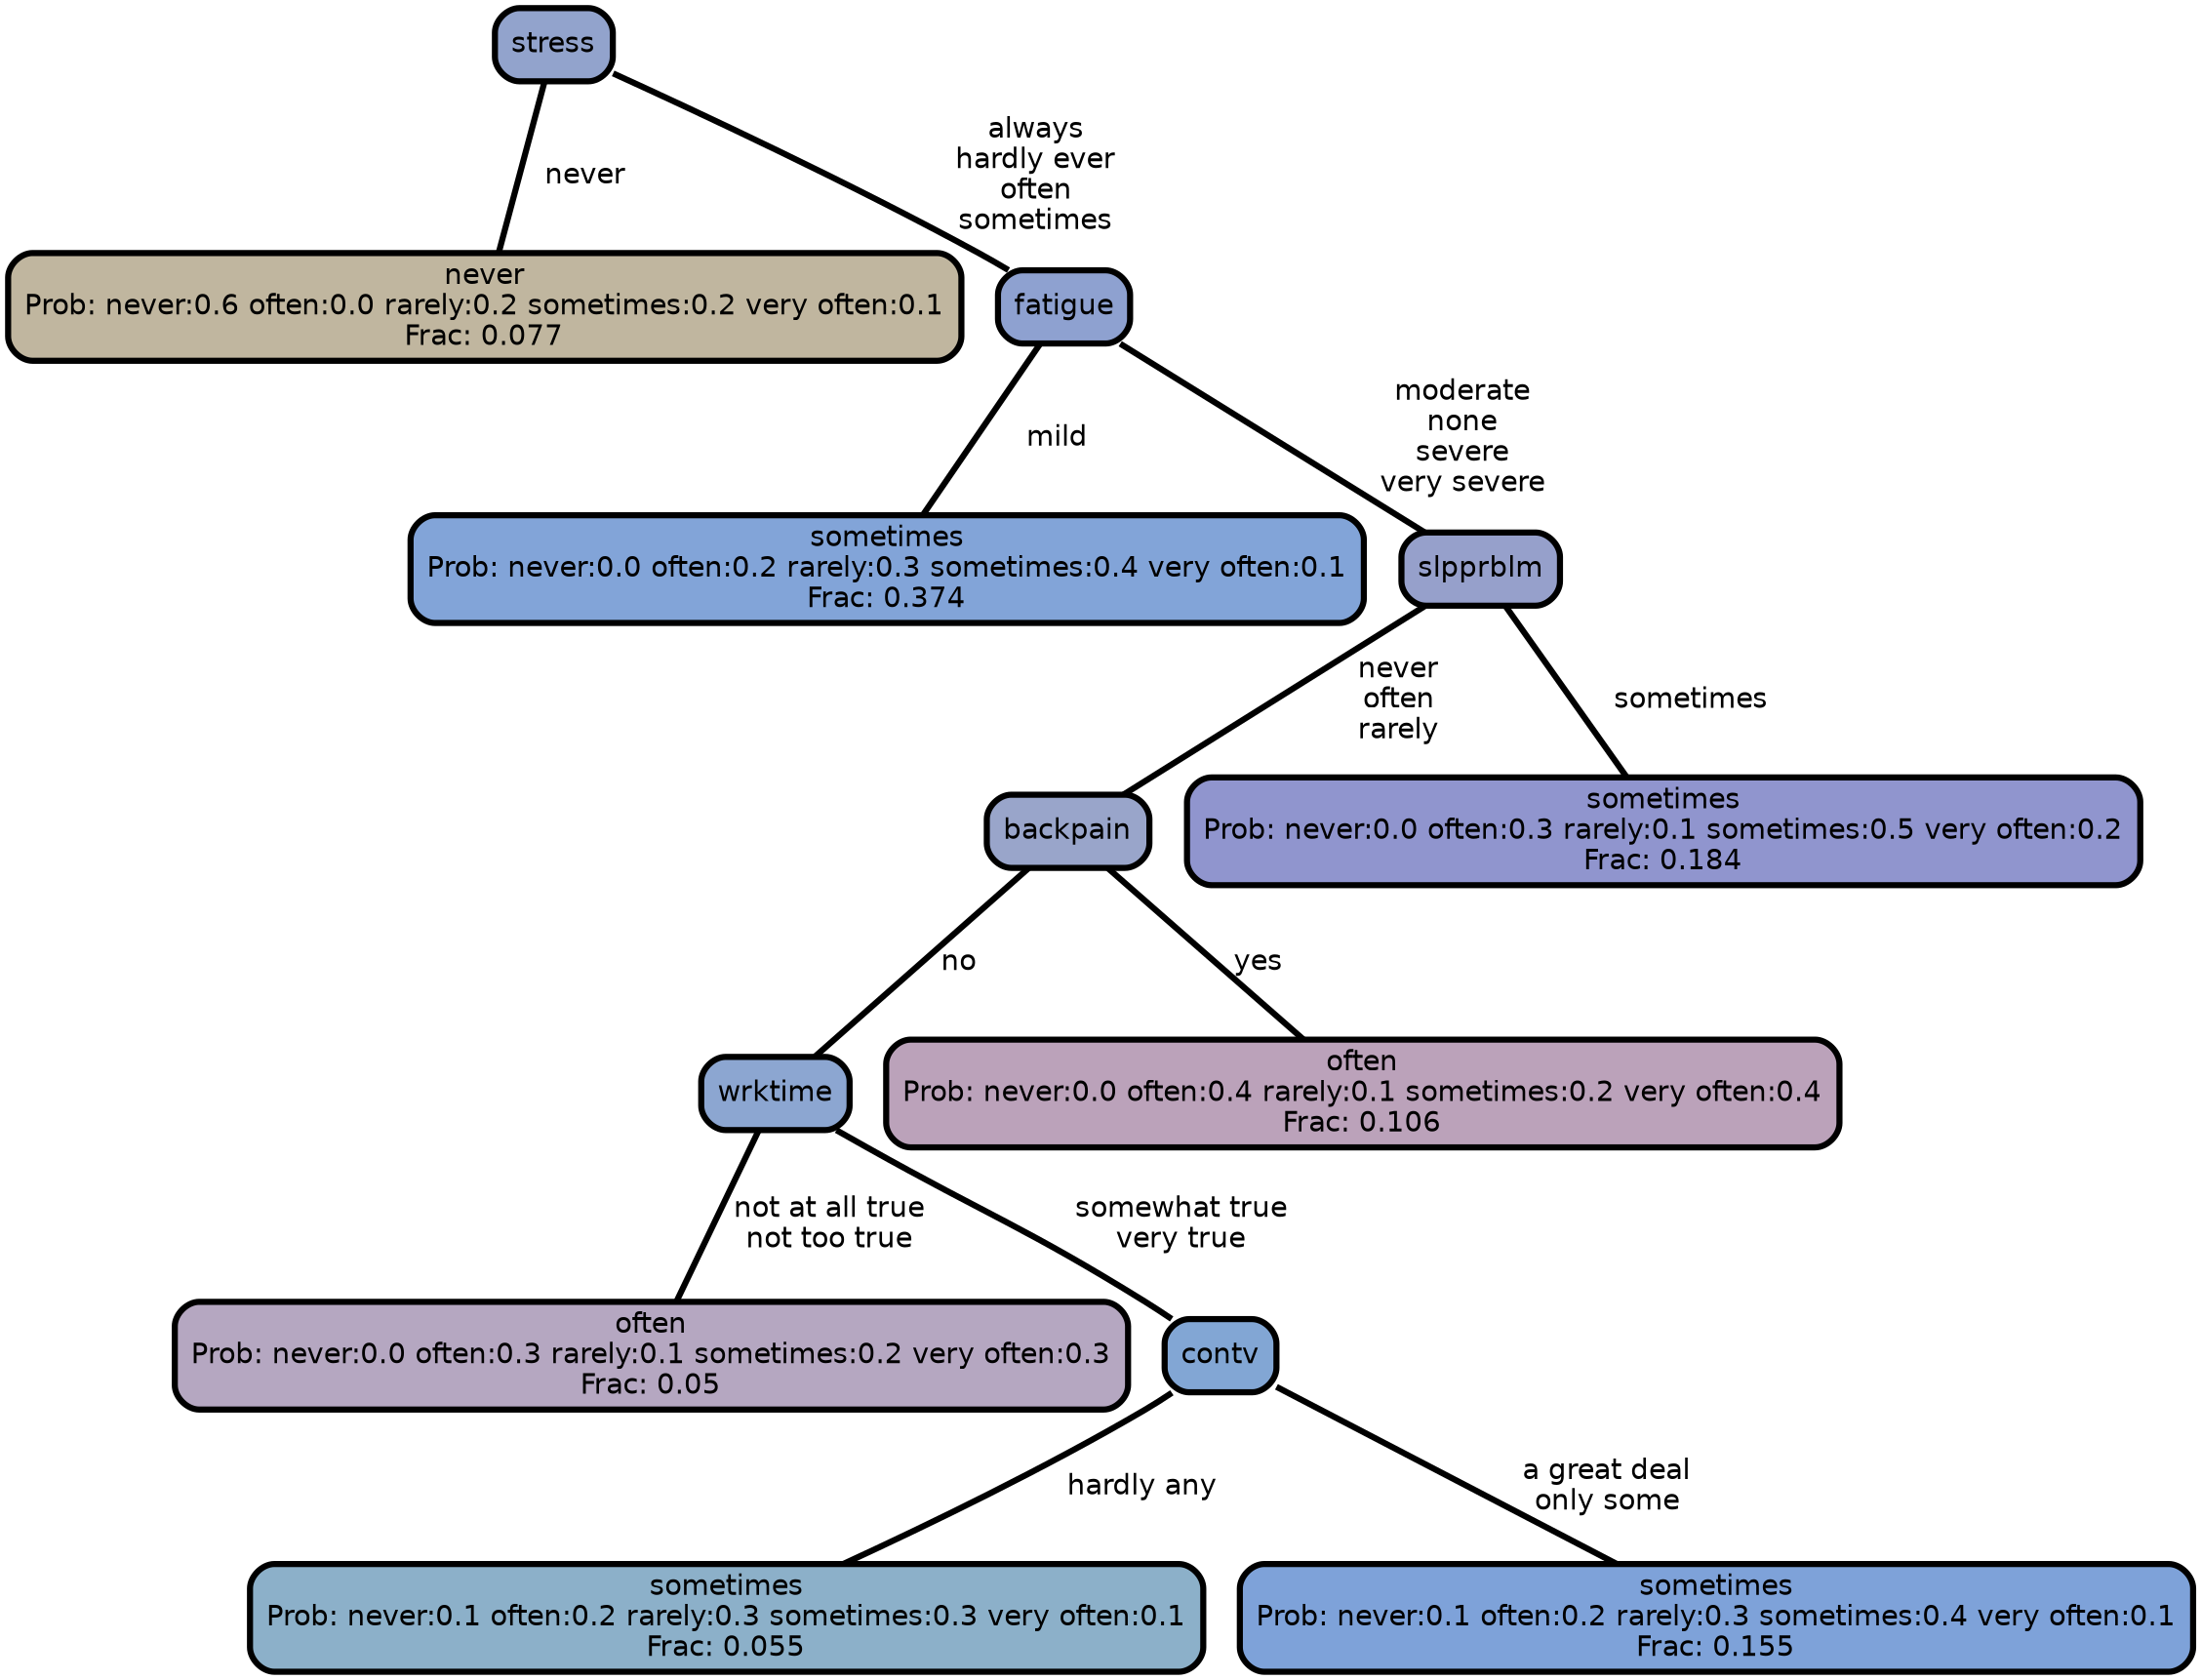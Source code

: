 graph Tree {
node [shape=box, style="filled, rounded",color="black",penwidth="3",fontcolor="black",                 fontname=helvetica] ;
graph [ranksep="0 equally", splines=straight,                 bgcolor=transparent, dpi=200] ;
edge [fontname=helvetica, color=black] ;
0 [label="never
Prob: never:0.6 often:0.0 rarely:0.2 sometimes:0.2 very often:0.1
Frac: 0.077", fillcolor="#c0b69f"] ;
1 [label="stress", fillcolor="#92a3cc"] ;
2 [label="sometimes
Prob: never:0.0 often:0.2 rarely:0.3 sometimes:0.4 very often:0.1
Frac: 0.374", fillcolor="#82a4d8"] ;
3 [label="fatigue", fillcolor="#8ea1d0"] ;
4 [label="often
Prob: never:0.0 often:0.3 rarely:0.1 sometimes:0.2 very often:0.3
Frac: 0.05", fillcolor="#b5a7c1"] ;
5 [label="wrktime", fillcolor="#8ca6d1"] ;
6 [label="sometimes
Prob: never:0.1 often:0.2 rarely:0.3 sometimes:0.3 very often:0.1
Frac: 0.055", fillcolor="#8cb0c9"] ;
7 [label="contv", fillcolor="#82a6d4"] ;
8 [label="sometimes
Prob: never:0.1 often:0.2 rarely:0.3 sometimes:0.4 very often:0.1
Frac: 0.155", fillcolor="#7ea2d9"] ;
9 [label="backpain", fillcolor="#99a5ca"] ;
10 [label="often
Prob: never:0.0 often:0.4 rarely:0.1 sometimes:0.2 very often:0.4
Frac: 0.106", fillcolor="#bba2ba"] ;
11 [label="slpprblm", fillcolor="#96a0cb"] ;
12 [label="sometimes
Prob: never:0.0 often:0.3 rarely:0.1 sometimes:0.5 very often:0.2
Frac: 0.184", fillcolor="#9095ce"] ;
1 -- 0 [label=" never",penwidth=3] ;
1 -- 3 [label=" always\n hardly ever\n often\n sometimes",penwidth=3] ;
3 -- 2 [label=" mild",penwidth=3] ;
3 -- 11 [label=" moderate\n none\n severe\n very severe",penwidth=3] ;
5 -- 4 [label=" not at all true\n not too true",penwidth=3] ;
5 -- 7 [label=" somewhat true\n very true",penwidth=3] ;
7 -- 6 [label=" hardly any",penwidth=3] ;
7 -- 8 [label=" a great deal\n only some",penwidth=3] ;
9 -- 5 [label=" no",penwidth=3] ;
9 -- 10 [label=" yes",penwidth=3] ;
11 -- 9 [label=" never\n often\n rarely",penwidth=3] ;
11 -- 12 [label=" sometimes",penwidth=3] ;
{rank = same;}}